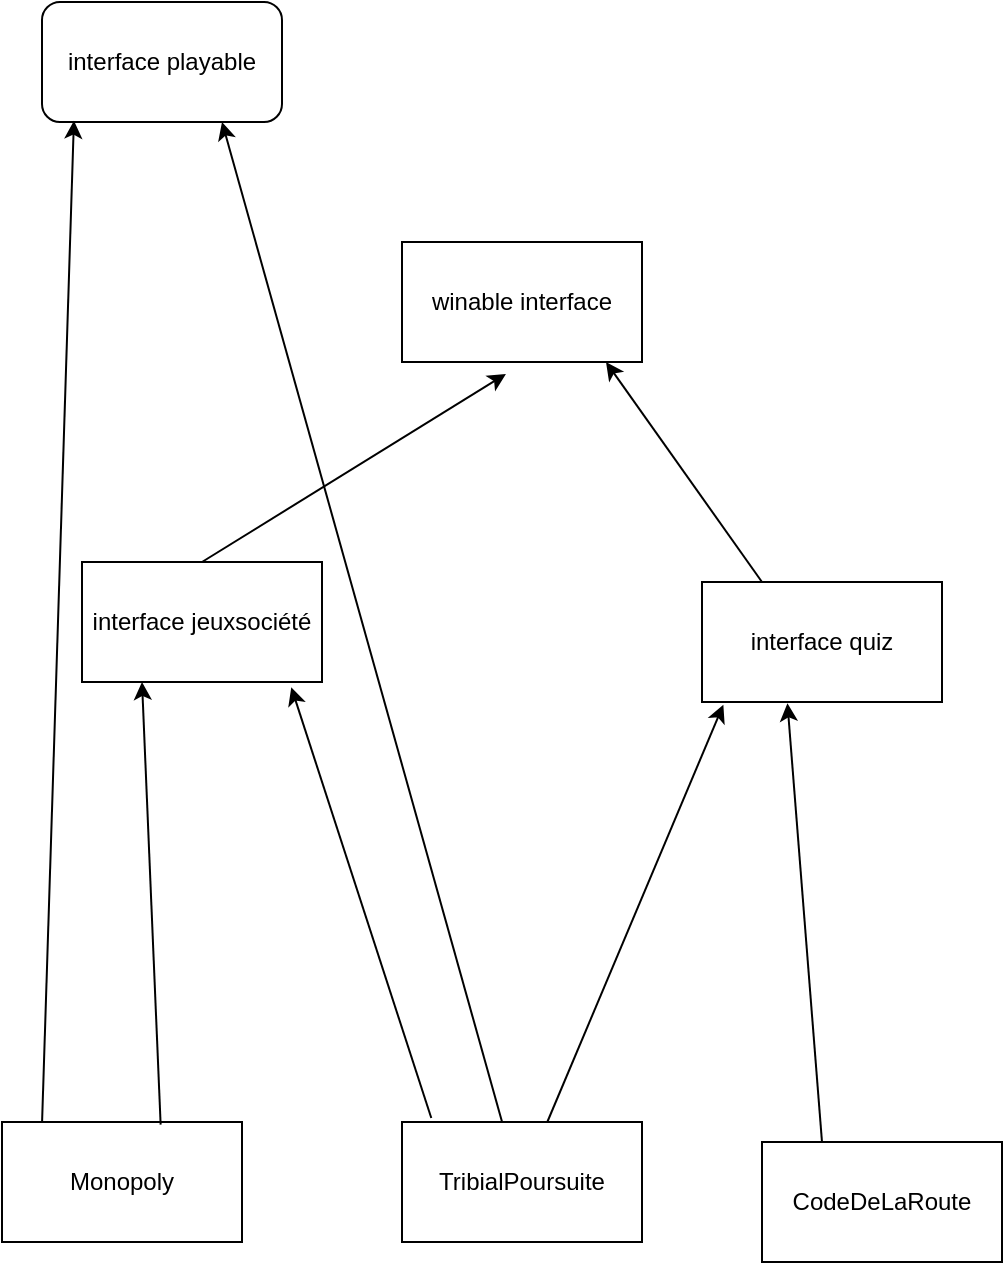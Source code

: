 <mxfile>
    <diagram id="Ax9R29A-Erbz4t5KwXmI" name="Page-1">
        <mxGraphModel dx="674" dy="1608" grid="1" gridSize="10" guides="1" tooltips="1" connect="1" arrows="1" fold="1" page="1" pageScale="1" pageWidth="850" pageHeight="1100" math="0" shadow="0">
            <root>
                <mxCell id="0"/>
                <mxCell id="1" parent="0"/>
                <mxCell id="2" value="Monopoly" style="rounded=0;whiteSpace=wrap;html=1;" vertex="1" parent="1">
                    <mxGeometry x="80" y="350" width="120" height="60" as="geometry"/>
                </mxCell>
                <mxCell id="3" value="CodeDeLaRoute" style="rounded=0;whiteSpace=wrap;html=1;" vertex="1" parent="1">
                    <mxGeometry x="460" y="360" width="120" height="60" as="geometry"/>
                </mxCell>
                <mxCell id="4" value="TribialPoursuite&lt;br&gt;" style="rounded=0;whiteSpace=wrap;html=1;" vertex="1" parent="1">
                    <mxGeometry x="280" y="350" width="120" height="60" as="geometry"/>
                </mxCell>
                <mxCell id="11" value="" style="endArrow=classic;html=1;exitX=0.661;exitY=0.022;exitDx=0;exitDy=0;exitPerimeter=0;entryX=0.25;entryY=1;entryDx=0;entryDy=0;" edge="1" parent="1" source="2" target="29">
                    <mxGeometry width="50" height="50" relative="1" as="geometry">
                        <mxPoint x="270" y="240" as="sourcePoint"/>
                        <mxPoint x="150" y="150" as="targetPoint"/>
                    </mxGeometry>
                </mxCell>
                <mxCell id="16" value="" style="endArrow=classic;html=1;startArrow=none;exitX=0.25;exitY=0;exitDx=0;exitDy=0;entryX=0.356;entryY=1.011;entryDx=0;entryDy=0;entryPerimeter=0;" edge="1" parent="1" source="3" target="31">
                    <mxGeometry width="50" height="50" relative="1" as="geometry">
                        <mxPoint x="370.357" y="160" as="sourcePoint"/>
                        <mxPoint x="393.2" y="140" as="targetPoint"/>
                    </mxGeometry>
                </mxCell>
                <mxCell id="17" value="" style="endArrow=classic;html=1;entryX=0.089;entryY=1.022;entryDx=0;entryDy=0;entryPerimeter=0;" edge="1" parent="1" source="4" target="31">
                    <mxGeometry width="50" height="50" relative="1" as="geometry">
                        <mxPoint x="270" y="240" as="sourcePoint"/>
                        <mxPoint x="395.84" y="140" as="targetPoint"/>
                    </mxGeometry>
                </mxCell>
                <mxCell id="22" value="winable interface" style="rounded=0;whiteSpace=wrap;html=1;" vertex="1" parent="1">
                    <mxGeometry x="280" y="-90" width="120" height="60" as="geometry"/>
                </mxCell>
                <mxCell id="24" value="" style="endArrow=classic;html=1;entryX=0.433;entryY=1.1;entryDx=0;entryDy=0;entryPerimeter=0;exitX=0.5;exitY=0;exitDx=0;exitDy=0;" edge="1" parent="1" source="29" target="22">
                    <mxGeometry width="50" height="50" relative="1" as="geometry">
                        <mxPoint x="204.2" y="90" as="sourcePoint"/>
                        <mxPoint x="350" y="80" as="targetPoint"/>
                    </mxGeometry>
                </mxCell>
                <mxCell id="27" value="" style="endArrow=classic;html=1;exitX=0.25;exitY=0;exitDx=0;exitDy=0;entryX=0.85;entryY=1;entryDx=0;entryDy=0;entryPerimeter=0;" edge="1" parent="1" source="31" target="22">
                    <mxGeometry width="50" height="50" relative="1" as="geometry">
                        <mxPoint x="410" y="80" as="sourcePoint"/>
                        <mxPoint x="350" y="80" as="targetPoint"/>
                    </mxGeometry>
                </mxCell>
                <mxCell id="29" value="interface jeuxsociété" style="rounded=0;whiteSpace=wrap;html=1;" vertex="1" parent="1">
                    <mxGeometry x="120" y="70" width="120" height="60" as="geometry"/>
                </mxCell>
                <mxCell id="30" value="" style="endArrow=classic;html=1;exitX=0.122;exitY=-0.033;exitDx=0;exitDy=0;exitPerimeter=0;entryX=0.872;entryY=1.044;entryDx=0;entryDy=0;entryPerimeter=0;" edge="1" parent="1" source="4" target="29">
                    <mxGeometry width="50" height="50" relative="1" as="geometry">
                        <mxPoint x="300" y="330" as="sourcePoint"/>
                        <mxPoint x="350" y="280" as="targetPoint"/>
                    </mxGeometry>
                </mxCell>
                <mxCell id="31" value="interface quiz" style="rounded=0;whiteSpace=wrap;html=1;" vertex="1" parent="1">
                    <mxGeometry x="430" y="80" width="120" height="60" as="geometry"/>
                </mxCell>
                <mxCell id="32" value="interface playable" style="rounded=1;whiteSpace=wrap;html=1;" vertex="1" parent="1">
                    <mxGeometry x="100" y="-210" width="120" height="60" as="geometry"/>
                </mxCell>
                <mxCell id="33" value="" style="endArrow=classic;html=1;exitX=0.167;exitY=0;exitDx=0;exitDy=0;exitPerimeter=0;entryX=0.133;entryY=0.989;entryDx=0;entryDy=0;entryPerimeter=0;" edge="1" parent="1" source="2" target="32">
                    <mxGeometry width="50" height="50" relative="1" as="geometry">
                        <mxPoint x="300" y="190" as="sourcePoint"/>
                        <mxPoint x="350" y="140" as="targetPoint"/>
                    </mxGeometry>
                </mxCell>
                <mxCell id="35" value="" style="endArrow=classic;html=1;exitX=0.417;exitY=0;exitDx=0;exitDy=0;exitPerimeter=0;entryX=0.75;entryY=1;entryDx=0;entryDy=0;" edge="1" parent="1" source="4" target="32">
                    <mxGeometry width="50" height="50" relative="1" as="geometry">
                        <mxPoint x="300" y="190" as="sourcePoint"/>
                        <mxPoint x="350" y="140" as="targetPoint"/>
                    </mxGeometry>
                </mxCell>
            </root>
        </mxGraphModel>
    </diagram>
</mxfile>